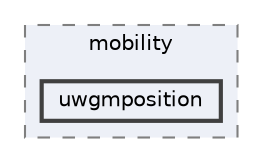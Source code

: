 digraph "uwgmposition"
{
 // LATEX_PDF_SIZE
  bgcolor="transparent";
  edge [fontname=Helvetica,fontsize=10,labelfontname=Helvetica,labelfontsize=10];
  node [fontname=Helvetica,fontsize=10,shape=box,height=0.2,width=0.4];
  compound=true
  subgraph clusterdir_741ab5b83fa2a202382e246d38fc7bcc {
    graph [ bgcolor="#edf0f7", pencolor="grey50", label="mobility", fontname=Helvetica,fontsize=10 style="filled,dashed", URL="dir_741ab5b83fa2a202382e246d38fc7bcc.html",tooltip=""]
  dir_16d0f63aafb598f1e7260101897e7b90 [label="uwgmposition", fillcolor="#edf0f7", color="grey25", style="filled,bold", URL="dir_16d0f63aafb598f1e7260101897e7b90.html",tooltip=""];
  }
}
